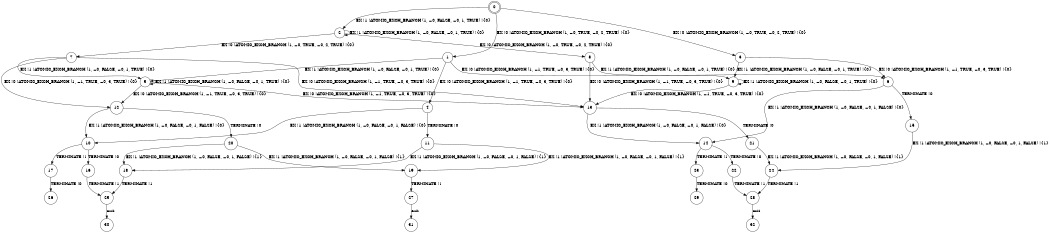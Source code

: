 digraph BCG {
size = "7, 10.5";
center = TRUE;
node [shape = circle];
0 [peripheries = 2];
0 -> 1 [label = "EX !0 !ATOMIC_EXCH_BRANCH (1, +0, TRUE, +0, 2, TRUE) !{0}"];
0 -> 2 [label = "EX !1 !ATOMIC_EXCH_BRANCH (1, +0, FALSE, +0, 1, TRUE) !{0}"];
0 -> 3 [label = "EX !0 !ATOMIC_EXCH_BRANCH (1, +0, TRUE, +0, 2, TRUE) !{0}"];
1 -> 4 [label = "EX !0 !ATOMIC_EXCH_BRANCH (1, +1, TRUE, +0, 3, TRUE) !{0}"];
1 -> 5 [label = "EX !1 !ATOMIC_EXCH_BRANCH (1, +0, FALSE, +0, 1, TRUE) !{0}"];
1 -> 6 [label = "EX !0 !ATOMIC_EXCH_BRANCH (1, +1, TRUE, +0, 3, TRUE) !{0}"];
2 -> 2 [label = "EX !1 !ATOMIC_EXCH_BRANCH (1, +0, FALSE, +0, 1, TRUE) !{0}"];
2 -> 7 [label = "EX !0 !ATOMIC_EXCH_BRANCH (1, +0, TRUE, +0, 2, TRUE) !{0}"];
2 -> 8 [label = "EX !0 !ATOMIC_EXCH_BRANCH (1, +0, TRUE, +0, 2, TRUE) !{0}"];
3 -> 9 [label = "EX !1 !ATOMIC_EXCH_BRANCH (1, +0, FALSE, +0, 1, TRUE) !{0}"];
3 -> 6 [label = "EX !0 !ATOMIC_EXCH_BRANCH (1, +1, TRUE, +0, 3, TRUE) !{0}"];
4 -> 10 [label = "EX !1 !ATOMIC_EXCH_BRANCH (1, +0, FALSE, +0, 1, FALSE) !{0}"];
4 -> 11 [label = "TERMINATE !0"];
5 -> 12 [label = "EX !0 !ATOMIC_EXCH_BRANCH (1, +1, TRUE, +0, 3, TRUE) !{0}"];
5 -> 5 [label = "EX !1 !ATOMIC_EXCH_BRANCH (1, +0, FALSE, +0, 1, TRUE) !{0}"];
5 -> 13 [label = "EX !0 !ATOMIC_EXCH_BRANCH (1, +1, TRUE, +0, 3, TRUE) !{0}"];
6 -> 14 [label = "EX !1 !ATOMIC_EXCH_BRANCH (1, +0, FALSE, +0, 1, FALSE) !{0}"];
6 -> 15 [label = "TERMINATE !0"];
7 -> 12 [label = "EX !0 !ATOMIC_EXCH_BRANCH (1, +1, TRUE, +0, 3, TRUE) !{0}"];
7 -> 5 [label = "EX !1 !ATOMIC_EXCH_BRANCH (1, +0, FALSE, +0, 1, TRUE) !{0}"];
7 -> 13 [label = "EX !0 !ATOMIC_EXCH_BRANCH (1, +1, TRUE, +0, 3, TRUE) !{0}"];
8 -> 9 [label = "EX !1 !ATOMIC_EXCH_BRANCH (1, +0, FALSE, +0, 1, TRUE) !{0}"];
8 -> 13 [label = "EX !0 !ATOMIC_EXCH_BRANCH (1, +1, TRUE, +0, 3, TRUE) !{0}"];
9 -> 9 [label = "EX !1 !ATOMIC_EXCH_BRANCH (1, +0, FALSE, +0, 1, TRUE) !{0}"];
9 -> 13 [label = "EX !0 !ATOMIC_EXCH_BRANCH (1, +1, TRUE, +0, 3, TRUE) !{0}"];
10 -> 16 [label = "TERMINATE !0"];
10 -> 17 [label = "TERMINATE !1"];
11 -> 18 [label = "EX !1 !ATOMIC_EXCH_BRANCH (1, +0, FALSE, +0, 1, FALSE) !{1}"];
11 -> 19 [label = "EX !1 !ATOMIC_EXCH_BRANCH (1, +0, FALSE, +0, 1, FALSE) !{1}"];
12 -> 10 [label = "EX !1 !ATOMIC_EXCH_BRANCH (1, +0, FALSE, +0, 1, FALSE) !{0}"];
12 -> 20 [label = "TERMINATE !0"];
13 -> 14 [label = "EX !1 !ATOMIC_EXCH_BRANCH (1, +0, FALSE, +0, 1, FALSE) !{0}"];
13 -> 21 [label = "TERMINATE !0"];
14 -> 22 [label = "TERMINATE !0"];
14 -> 23 [label = "TERMINATE !1"];
15 -> 24 [label = "EX !1 !ATOMIC_EXCH_BRANCH (1, +0, FALSE, +0, 1, FALSE) !{1}"];
16 -> 25 [label = "TERMINATE !1"];
17 -> 26 [label = "TERMINATE !0"];
18 -> 25 [label = "TERMINATE !1"];
19 -> 27 [label = "TERMINATE !1"];
20 -> 18 [label = "EX !1 !ATOMIC_EXCH_BRANCH (1, +0, FALSE, +0, 1, FALSE) !{1}"];
20 -> 19 [label = "EX !1 !ATOMIC_EXCH_BRANCH (1, +0, FALSE, +0, 1, FALSE) !{1}"];
21 -> 24 [label = "EX !1 !ATOMIC_EXCH_BRANCH (1, +0, FALSE, +0, 1, FALSE) !{1}"];
22 -> 28 [label = "TERMINATE !1"];
23 -> 29 [label = "TERMINATE !0"];
24 -> 28 [label = "TERMINATE !1"];
25 -> 30 [label = "exit"];
27 -> 31 [label = "exit"];
28 -> 32 [label = "exit"];
}
